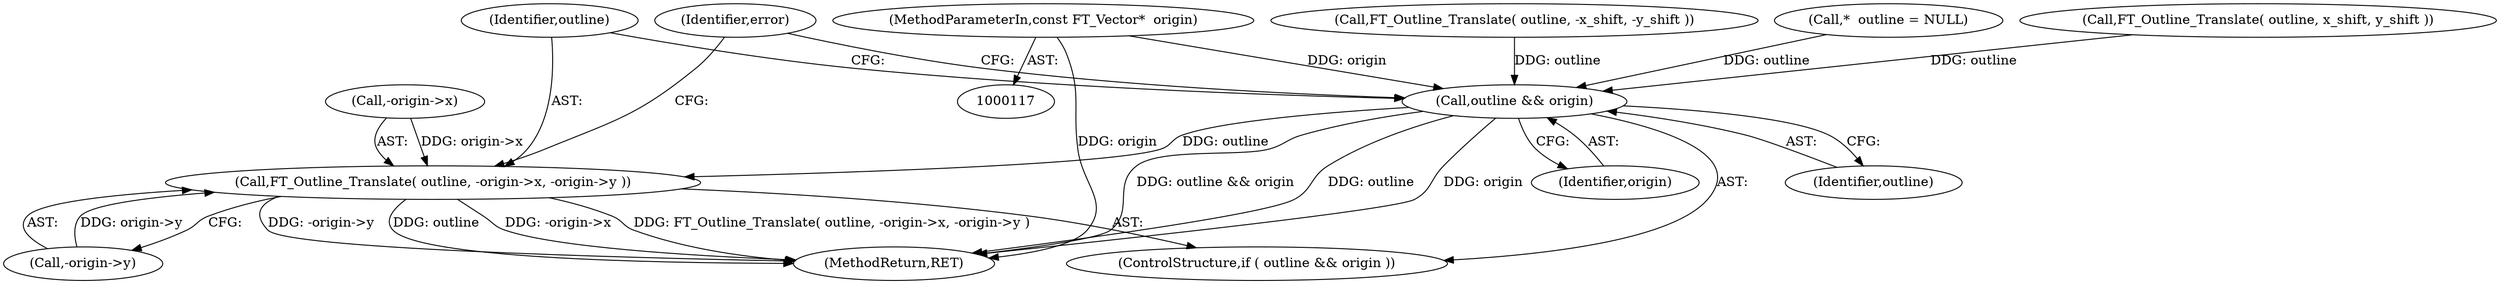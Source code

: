 digraph "0_savannah_6305b869d86ff415a33576df6d43729673c66eee_0@pointer" {
"1000121" [label="(MethodParameterIn,const FT_Vector*  origin)"];
"1000638" [label="(Call,outline && origin)"];
"1000641" [label="(Call,FT_Outline_Translate( outline, -origin->x, -origin->y ))"];
"1000637" [label="(ControlStructure,if ( outline && origin ))"];
"1000445" [label="(Call,FT_Outline_Translate( outline, -x_shift, -y_shift ))"];
"1000641" [label="(Call,FT_Outline_Translate( outline, -origin->x, -origin->y ))"];
"1000638" [label="(Call,outline && origin)"];
"1000639" [label="(Identifier,outline)"];
"1000653" [label="(MethodReturn,RET)"];
"1000640" [label="(Identifier,origin)"];
"1000126" [label="(Call,*  outline = NULL)"];
"1000652" [label="(Identifier,error)"];
"1000600" [label="(Call,FT_Outline_Translate( outline, x_shift, y_shift ))"];
"1000647" [label="(Call,-origin->y)"];
"1000643" [label="(Call,-origin->x)"];
"1000121" [label="(MethodParameterIn,const FT_Vector*  origin)"];
"1000642" [label="(Identifier,outline)"];
"1000121" -> "1000117"  [label="AST: "];
"1000121" -> "1000653"  [label="DDG: origin"];
"1000121" -> "1000638"  [label="DDG: origin"];
"1000638" -> "1000637"  [label="AST: "];
"1000638" -> "1000639"  [label="CFG: "];
"1000638" -> "1000640"  [label="CFG: "];
"1000639" -> "1000638"  [label="AST: "];
"1000640" -> "1000638"  [label="AST: "];
"1000642" -> "1000638"  [label="CFG: "];
"1000652" -> "1000638"  [label="CFG: "];
"1000638" -> "1000653"  [label="DDG: outline && origin"];
"1000638" -> "1000653"  [label="DDG: outline"];
"1000638" -> "1000653"  [label="DDG: origin"];
"1000445" -> "1000638"  [label="DDG: outline"];
"1000126" -> "1000638"  [label="DDG: outline"];
"1000600" -> "1000638"  [label="DDG: outline"];
"1000638" -> "1000641"  [label="DDG: outline"];
"1000641" -> "1000637"  [label="AST: "];
"1000641" -> "1000647"  [label="CFG: "];
"1000642" -> "1000641"  [label="AST: "];
"1000643" -> "1000641"  [label="AST: "];
"1000647" -> "1000641"  [label="AST: "];
"1000652" -> "1000641"  [label="CFG: "];
"1000641" -> "1000653"  [label="DDG: -origin->x"];
"1000641" -> "1000653"  [label="DDG: FT_Outline_Translate( outline, -origin->x, -origin->y )"];
"1000641" -> "1000653"  [label="DDG: -origin->y"];
"1000641" -> "1000653"  [label="DDG: outline"];
"1000643" -> "1000641"  [label="DDG: origin->x"];
"1000647" -> "1000641"  [label="DDG: origin->y"];
}
